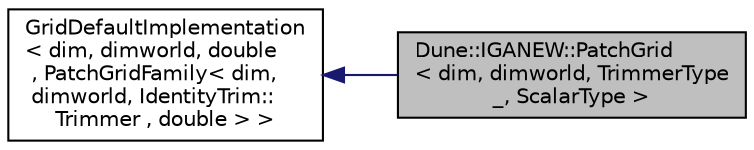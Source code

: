 digraph "Dune::IGANEW::PatchGrid&lt; dim, dimworld, TrimmerType_, ScalarType &gt;"
{
 // LATEX_PDF_SIZE
  edge [fontname="Helvetica",fontsize="10",labelfontname="Helvetica",labelfontsize="10"];
  node [fontname="Helvetica",fontsize="10",shape=record];
  rankdir="LR";
  Node1 [label="Dune::IGANEW::PatchGrid\l\< dim, dimworld, TrimmerType\l_, ScalarType \>",height=0.2,width=0.4,color="black", fillcolor="grey75", style="filled", fontcolor="black",tooltip="Provides a NURBS grid based on a single NURBS patch."];
  Node2 -> Node1 [dir="back",color="midnightblue",fontsize="10",style="solid",fontname="Helvetica"];
  Node2 [label="GridDefaultImplementation\l\< dim, dimworld, double\l , PatchGridFamily\< dim,\l dimworld, IdentityTrim::\lTrimmer , double  \> \>",height=0.2,width=0.4,color="black", fillcolor="white", style="filled",tooltip=" "];
}
